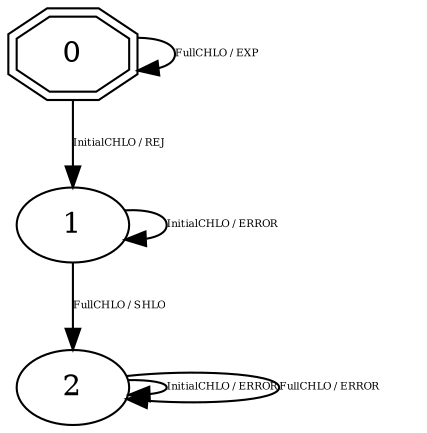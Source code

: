 digraph "Automata" {
"0" [shape=doubleoctagon, style=filled, fillcolor=white, URL="0"];
"1" [shape=ellipse, style=filled, fillcolor=white, URL="1"];
"2" [shape=ellipse, style=filled, fillcolor=white, URL="2"];
"0" -> "1" [fontsize=5, label="InitialCHLO / REJ", URL="t0"];
"0" -> "0" [fontsize=5, label="FullCHLO / EXP", URL="t1"];
"1" -> "1" [fontsize=5, label="InitialCHLO / ERROR", URL="t2"];
"1" -> "2" [fontsize=5, label="FullCHLO / SHLO", URL="t3"];
"2" -> "2" [fontsize=5, label="InitialCHLO / ERROR", URL="t4"];
"2" -> "2" [fontsize=5, label="FullCHLO / ERROR", URL="t5"];
}